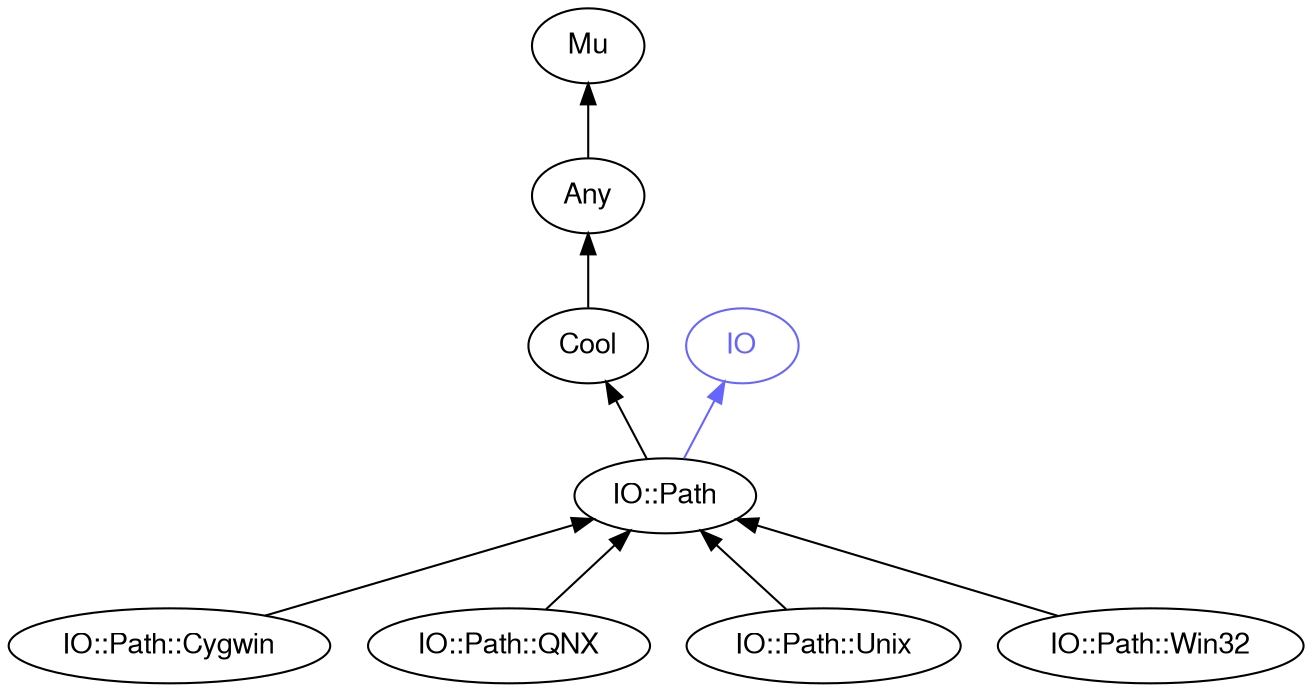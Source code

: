 digraph "perl6-type-graph" {
    rankdir=BT;
    splines=polyline;
    overlap=false; 
    // Types
    "IO::Path" [color="#000000", fontcolor="#000000", href="/type/IO::Path", fontname="FreeSans"];
    "Mu" [color="#000000", fontcolor="#000000", href="/type/Mu", fontname="FreeSans"];
    "Any" [color="#000000", fontcolor="#000000", href="/type/Any", fontname="FreeSans"];
    "Cool" [color="#000000", fontcolor="#000000", href="/type/Cool", fontname="FreeSans"];
    "IO" [color="#6666FF", fontcolor="#6666FF", href="/type/IO", fontname="FreeSans"];
    "IO::Path::Cygwin" [color="#000000", fontcolor="#000000", href="/type/IO::Path::Cygwin", fontname="FreeSans"];
    "IO::Path::QNX" [color="#000000", fontcolor="#000000", href="/type/IO::Path::QNX", fontname="FreeSans"];
    "IO::Path::Unix" [color="#000000", fontcolor="#000000", href="/type/IO::Path::Unix", fontname="FreeSans"];
    "IO::Path::Win32" [color="#000000", fontcolor="#000000", href="/type/IO::Path::Win32", fontname="FreeSans"];

    // Superclasses
    "IO::Path" -> "Cool" [color="#000000"];
    "Any" -> "Mu" [color="#000000"];
    "Cool" -> "Any" [color="#000000"];
    "IO::Path::Cygwin" -> "IO::Path" [color="#000000"];
    "IO::Path::QNX" -> "IO::Path" [color="#000000"];
    "IO::Path::Unix" -> "IO::Path" [color="#000000"];
    "IO::Path::Win32" -> "IO::Path" [color="#000000"];

    // Roles
    "IO::Path" -> "IO" [color="#6666FF"];
}
